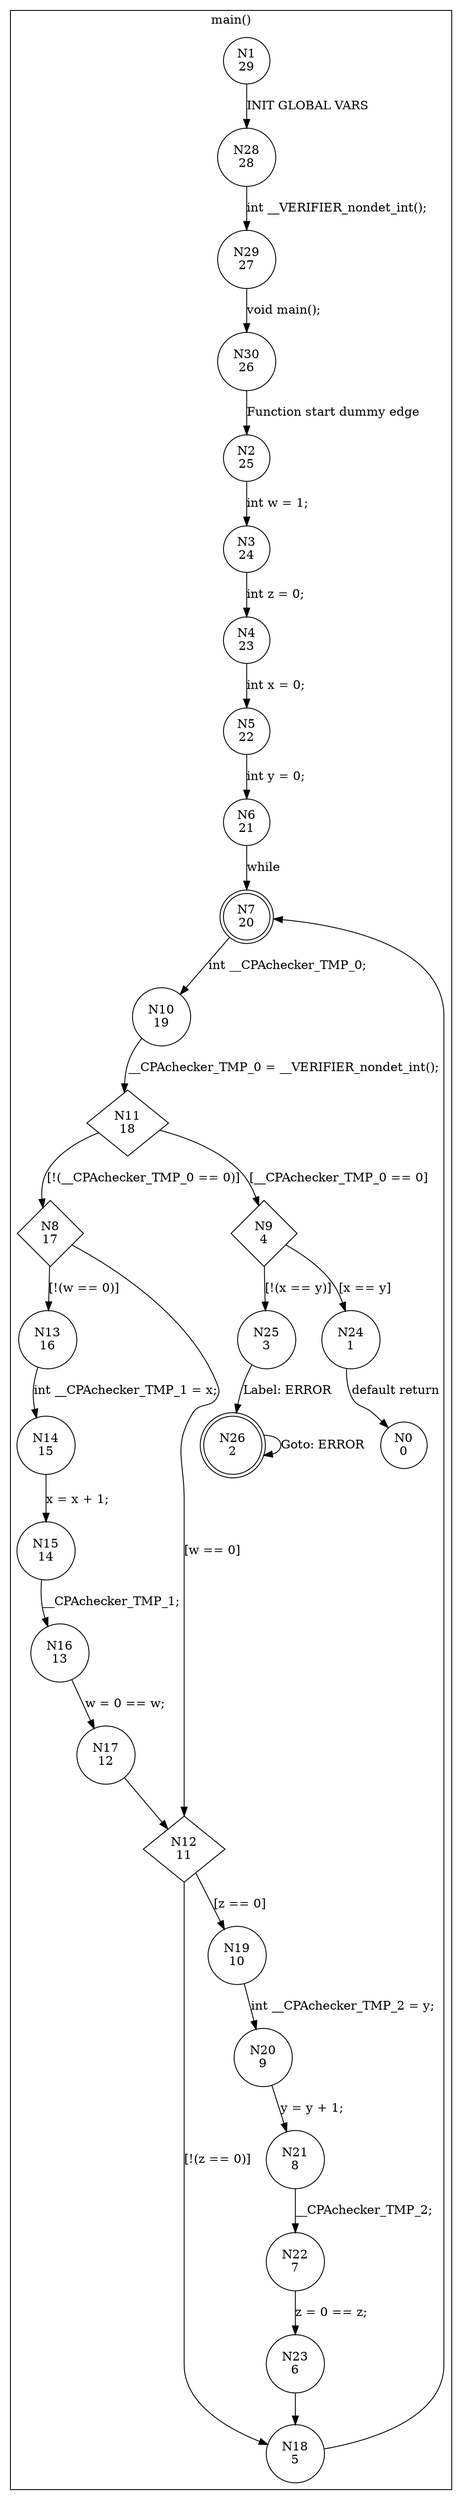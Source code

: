 digraph CFA {
1 [shape="circle" label="N1\n29"]
28 [shape="circle" label="N28\n28"]
29 [shape="circle" label="N29\n27"]
30 [shape="circle" label="N30\n26"]
2 [shape="circle" label="N2\n25"]
3 [shape="circle" label="N3\n24"]
4 [shape="circle" label="N4\n23"]
5 [shape="circle" label="N5\n22"]
6 [shape="circle" label="N6\n21"]
7 [shape="doublecircle" label="N7\n20"]
10 [shape="circle" label="N10\n19"]
11 [shape="diamond" label="N11\n18"]
8 [shape="diamond" label="N8\n17"]
13 [shape="circle" label="N13\n16"]
14 [shape="circle" label="N14\n15"]
15 [shape="circle" label="N15\n14"]
16 [shape="circle" label="N16\n13"]
17 [shape="circle" label="N17\n12"]
12 [shape="diamond" label="N12\n11"]
18 [shape="circle" label="N18\n5"]
19 [shape="circle" label="N19\n10"]
20 [shape="circle" label="N20\n9"]
21 [shape="circle" label="N21\n8"]
22 [shape="circle" label="N22\n7"]
23 [shape="circle" label="N23\n6"]
9 [shape="diamond" label="N9\n4"]
25 [shape="circle" label="N25\n3"]
26 [shape="doublecircle" label="N26\n2"]
24 [shape="circle" label="N24\n1"]
0 [shape="circle" label="N0\n0"]
node [shape="circle"]
subgraph cluster_main {
label="main()"
1 -> 28 [label="INIT GLOBAL VARS"]
28 -> 29 [label="int __VERIFIER_nondet_int();"]
29 -> 30 [label="void main();"]
30 -> 2 [label="Function start dummy edge"]
2 -> 3 [label="int w = 1;"]
3 -> 4 [label="int z = 0;"]
4 -> 5 [label="int x = 0;"]
5 -> 6 [label="int y = 0;"]
6 -> 7 [label="while"]
7 -> 10 [label="int __CPAchecker_TMP_0;"]
10 -> 11 [label="__CPAchecker_TMP_0 = __VERIFIER_nondet_int();"]
11 -> 9 [label="[__CPAchecker_TMP_0 == 0]"]
11 -> 8 [label="[!(__CPAchecker_TMP_0 == 0)]"]
8 -> 12 [label="[w == 0]"]
8 -> 13 [label="[!(w == 0)]"]
13 -> 14 [label="int __CPAchecker_TMP_1 = x;"]
14 -> 15 [label="x = x + 1;"]
15 -> 16 [label="__CPAchecker_TMP_1;"]
16 -> 17 [label="w = 0 == w;"]
17 -> 12 [label=""]
12 -> 19 [label="[z == 0]"]
12 -> 18 [label="[!(z == 0)]"]
18 -> 7 [label=""]
19 -> 20 [label="int __CPAchecker_TMP_2 = y;"]
20 -> 21 [label="y = y + 1;"]
21 -> 22 [label="__CPAchecker_TMP_2;"]
22 -> 23 [label="z = 0 == z;"]
23 -> 18 [label=""]
9 -> 24 [label="[x == y]"]
9 -> 25 [label="[!(x == y)]"]
25 -> 26 [label="Label: ERROR"]
26 -> 26 [label="Goto: ERROR"]
24 -> 0 [label="default return"]}
}
